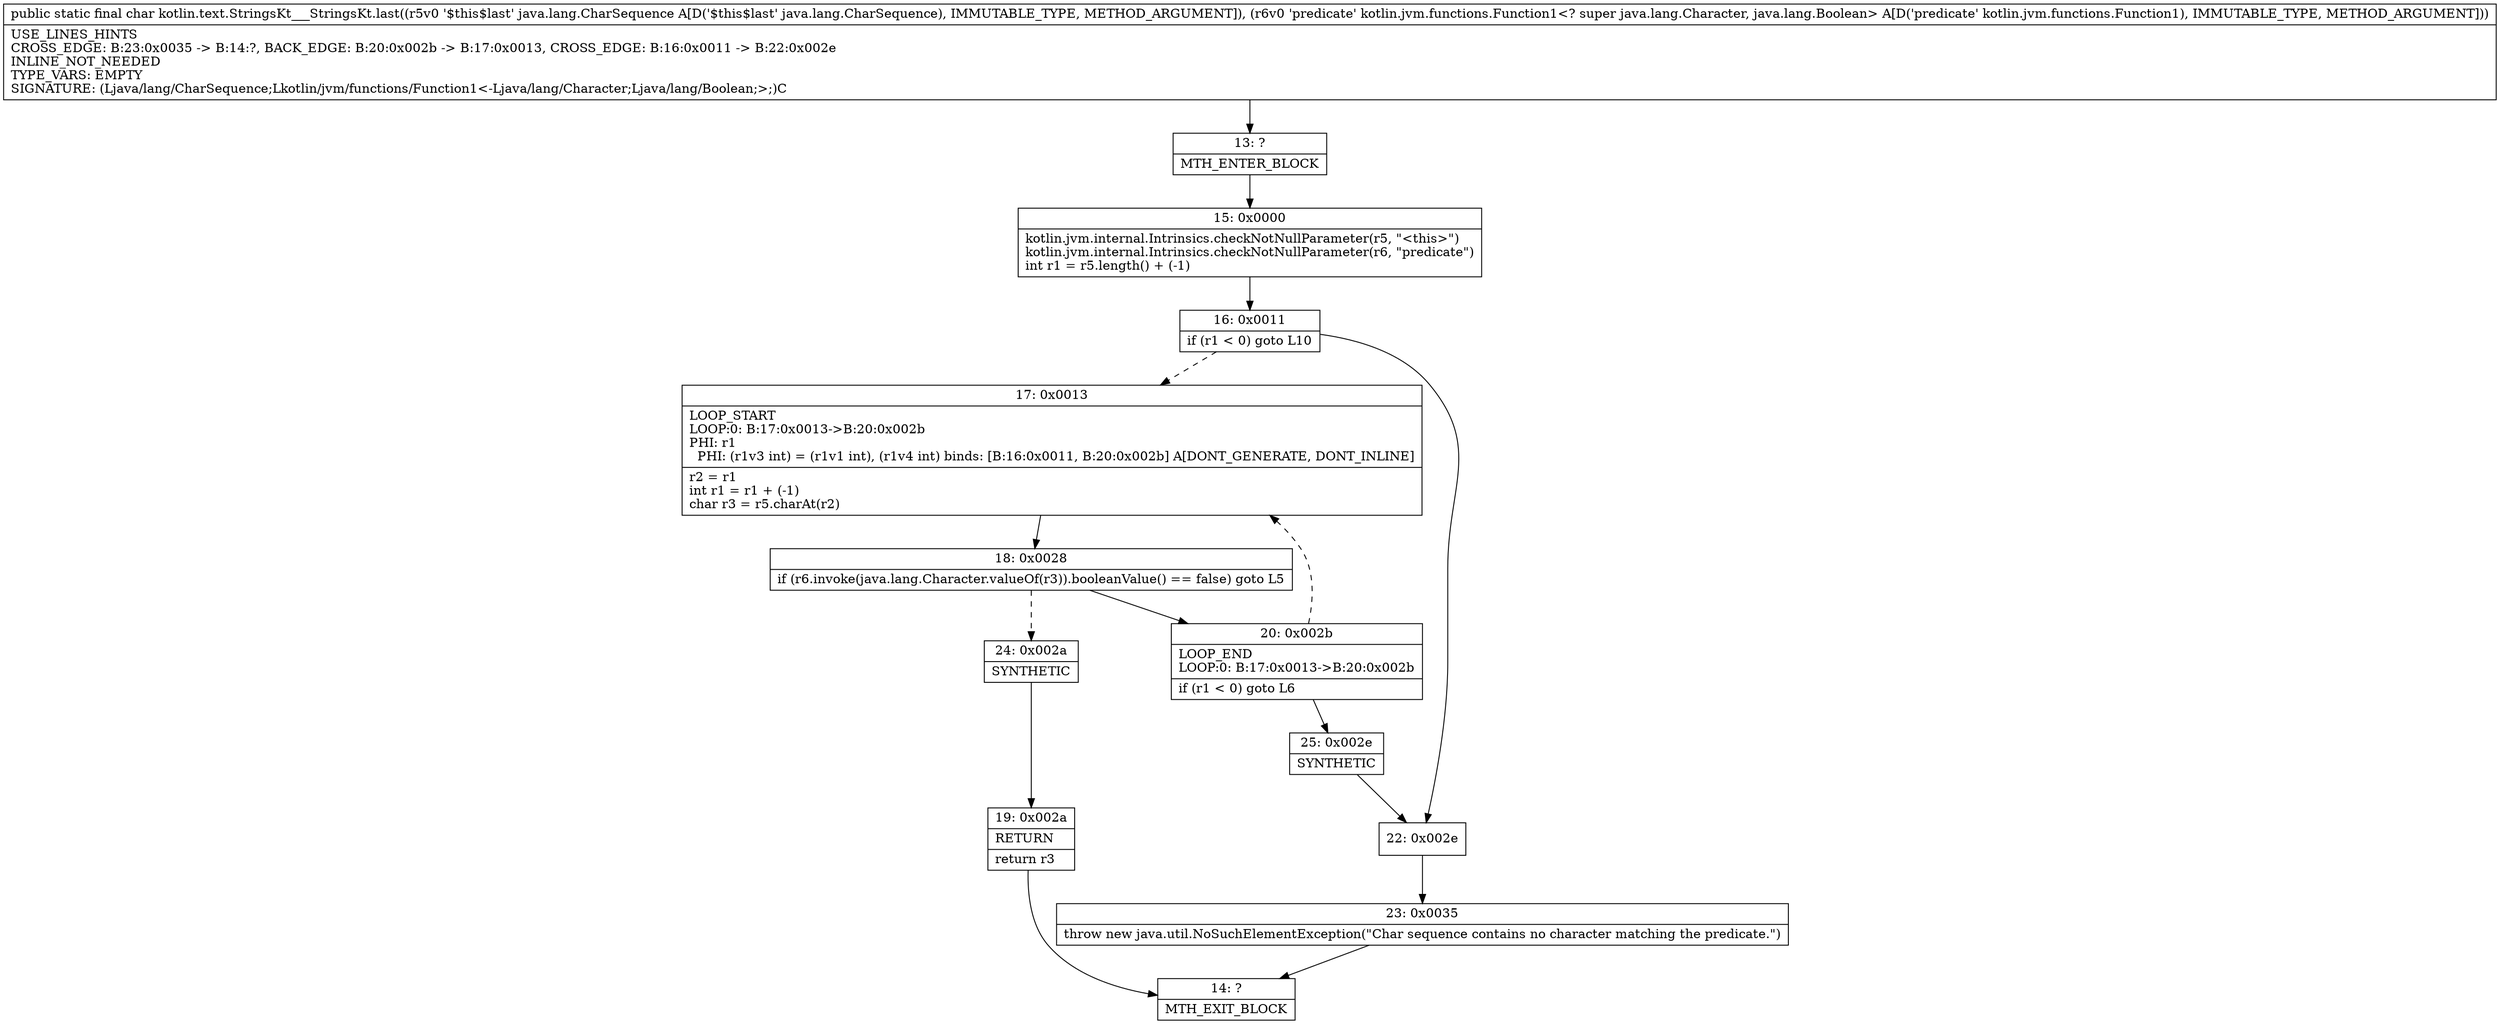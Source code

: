 digraph "CFG forkotlin.text.StringsKt___StringsKt.last(Ljava\/lang\/CharSequence;Lkotlin\/jvm\/functions\/Function1;)C" {
Node_13 [shape=record,label="{13\:\ ?|MTH_ENTER_BLOCK\l}"];
Node_15 [shape=record,label="{15\:\ 0x0000|kotlin.jvm.internal.Intrinsics.checkNotNullParameter(r5, \"\<this\>\")\lkotlin.jvm.internal.Intrinsics.checkNotNullParameter(r6, \"predicate\")\lint r1 = r5.length() + (\-1)\l}"];
Node_16 [shape=record,label="{16\:\ 0x0011|if (r1 \< 0) goto L10\l}"];
Node_17 [shape=record,label="{17\:\ 0x0013|LOOP_START\lLOOP:0: B:17:0x0013\-\>B:20:0x002b\lPHI: r1 \l  PHI: (r1v3 int) = (r1v1 int), (r1v4 int) binds: [B:16:0x0011, B:20:0x002b] A[DONT_GENERATE, DONT_INLINE]\l|r2 = r1\lint r1 = r1 + (\-1)\lchar r3 = r5.charAt(r2)\l}"];
Node_18 [shape=record,label="{18\:\ 0x0028|if (r6.invoke(java.lang.Character.valueOf(r3)).booleanValue() == false) goto L5\l}"];
Node_20 [shape=record,label="{20\:\ 0x002b|LOOP_END\lLOOP:0: B:17:0x0013\-\>B:20:0x002b\l|if (r1 \< 0) goto L6\l}"];
Node_25 [shape=record,label="{25\:\ 0x002e|SYNTHETIC\l}"];
Node_24 [shape=record,label="{24\:\ 0x002a|SYNTHETIC\l}"];
Node_19 [shape=record,label="{19\:\ 0x002a|RETURN\l|return r3\l}"];
Node_14 [shape=record,label="{14\:\ ?|MTH_EXIT_BLOCK\l}"];
Node_22 [shape=record,label="{22\:\ 0x002e}"];
Node_23 [shape=record,label="{23\:\ 0x0035|throw new java.util.NoSuchElementException(\"Char sequence contains no character matching the predicate.\")\l}"];
MethodNode[shape=record,label="{public static final char kotlin.text.StringsKt___StringsKt.last((r5v0 '$this$last' java.lang.CharSequence A[D('$this$last' java.lang.CharSequence), IMMUTABLE_TYPE, METHOD_ARGUMENT]), (r6v0 'predicate' kotlin.jvm.functions.Function1\<? super java.lang.Character, java.lang.Boolean\> A[D('predicate' kotlin.jvm.functions.Function1), IMMUTABLE_TYPE, METHOD_ARGUMENT]))  | USE_LINES_HINTS\lCROSS_EDGE: B:23:0x0035 \-\> B:14:?, BACK_EDGE: B:20:0x002b \-\> B:17:0x0013, CROSS_EDGE: B:16:0x0011 \-\> B:22:0x002e\lINLINE_NOT_NEEDED\lTYPE_VARS: EMPTY\lSIGNATURE: (Ljava\/lang\/CharSequence;Lkotlin\/jvm\/functions\/Function1\<\-Ljava\/lang\/Character;Ljava\/lang\/Boolean;\>;)C\l}"];
MethodNode -> Node_13;Node_13 -> Node_15;
Node_15 -> Node_16;
Node_16 -> Node_17[style=dashed];
Node_16 -> Node_22;
Node_17 -> Node_18;
Node_18 -> Node_20;
Node_18 -> Node_24[style=dashed];
Node_20 -> Node_17[style=dashed];
Node_20 -> Node_25;
Node_25 -> Node_22;
Node_24 -> Node_19;
Node_19 -> Node_14;
Node_22 -> Node_23;
Node_23 -> Node_14;
}

